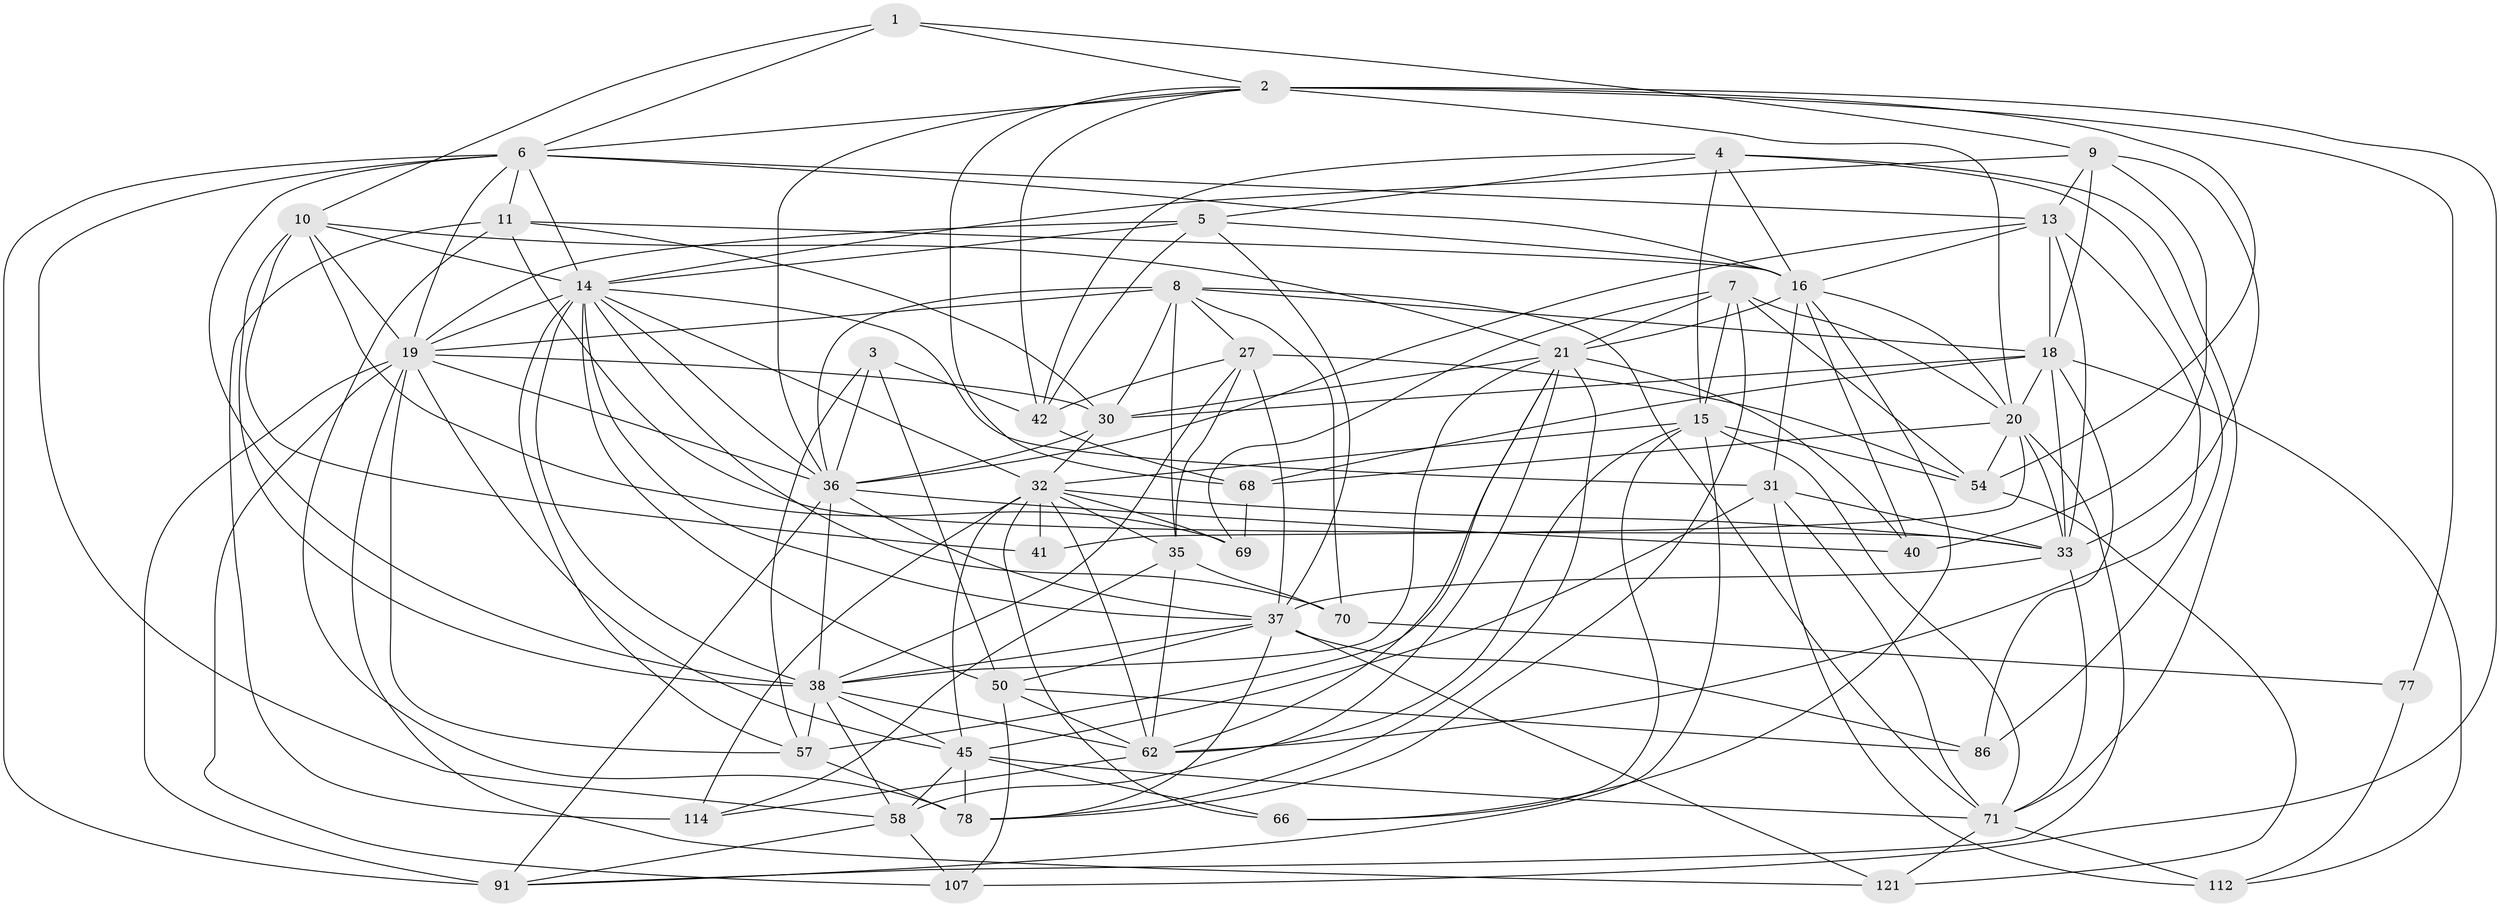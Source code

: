 // original degree distribution, {4: 1.0}
// Generated by graph-tools (version 1.1) at 2025/21/03/04/25 18:21:00]
// undirected, 50 vertices, 170 edges
graph export_dot {
graph [start="1"]
  node [color=gray90,style=filled];
  1;
  2 [super="+47+28"];
  3;
  4 [super="+48"];
  5 [super="+84"];
  6 [super="+17+12+74"];
  7 [super="+117"];
  8 [super="+52"];
  9 [super="+109"];
  10 [super="+116+102"];
  11 [super="+72"];
  13 [super="+60+59"];
  14 [super="+120+43+22+26"];
  15 [super="+115+64"];
  16 [super="+39+51"];
  18 [super="+85+75"];
  19 [super="+105+29+97"];
  20 [super="+87+24"];
  21 [super="+118+23"];
  27 [super="+103"];
  30 [super="+100+123"];
  31 [super="+88"];
  32 [super="+61+79+34"];
  33 [super="+56+101"];
  35 [super="+80"];
  36 [super="+55+92"];
  37 [super="+125+46+89"];
  38 [super="+90+113+63"];
  40;
  41;
  42 [super="+94"];
  45 [super="+81"];
  50 [super="+53"];
  54 [super="+83"];
  57 [super="+124"];
  58 [super="+104"];
  62 [super="+98+67"];
  66;
  68 [super="+110"];
  69;
  70;
  71 [super="+73"];
  77;
  78 [super="+119"];
  86;
  91 [super="+106"];
  107;
  112;
  114;
  121;
  1 -- 6;
  1 -- 9;
  1 -- 2;
  1 -- 10;
  2 -- 107;
  2 -- 36;
  2 -- 20;
  2 -- 68;
  2 -- 54;
  2 -- 77 [weight=2];
  2 -- 42;
  2 -- 6;
  3 -- 42;
  3 -- 50;
  3 -- 57;
  3 -- 36;
  4 -- 42;
  4 -- 86;
  4 -- 71;
  4 -- 5;
  4 -- 15;
  4 -- 16;
  5 -- 42;
  5 -- 14;
  5 -- 37;
  5 -- 19;
  5 -- 16;
  6 -- 16;
  6 -- 13;
  6 -- 38;
  6 -- 91;
  6 -- 14;
  6 -- 58;
  6 -- 19;
  6 -- 11;
  7 -- 20;
  7 -- 69;
  7 -- 54;
  7 -- 78;
  7 -- 15;
  7 -- 21;
  8 -- 30;
  8 -- 70;
  8 -- 71;
  8 -- 27;
  8 -- 19;
  8 -- 35;
  8 -- 36;
  8 -- 18;
  9 -- 13;
  9 -- 40;
  9 -- 14;
  9 -- 33;
  9 -- 18;
  10 -- 69;
  10 -- 41 [weight=2];
  10 -- 19;
  10 -- 38;
  10 -- 14;
  10 -- 21;
  11 -- 114;
  11 -- 78;
  11 -- 33;
  11 -- 30;
  11 -- 16;
  13 -- 62;
  13 -- 18;
  13 -- 36 [weight=2];
  13 -- 33;
  13 -- 16;
  14 -- 50;
  14 -- 70;
  14 -- 19;
  14 -- 57;
  14 -- 38 [weight=2];
  14 -- 37;
  14 -- 31;
  14 -- 36;
  14 -- 32;
  15 -- 91;
  15 -- 54;
  15 -- 32;
  15 -- 66;
  15 -- 71;
  15 -- 62;
  16 -- 40;
  16 -- 66;
  16 -- 21;
  16 -- 20;
  16 -- 31;
  18 -- 33;
  18 -- 68 [weight=2];
  18 -- 86;
  18 -- 112;
  18 -- 30;
  18 -- 20;
  19 -- 107;
  19 -- 91;
  19 -- 57;
  19 -- 45;
  19 -- 36;
  19 -- 121;
  19 -- 30;
  20 -- 54;
  20 -- 41;
  20 -- 33 [weight=2];
  20 -- 68;
  20 -- 91;
  21 -- 62;
  21 -- 78;
  21 -- 57;
  21 -- 58;
  21 -- 30;
  21 -- 38;
  21 -- 40;
  27 -- 42;
  27 -- 54;
  27 -- 37;
  27 -- 35;
  27 -- 38;
  30 -- 32 [weight=2];
  30 -- 36;
  31 -- 45;
  31 -- 112;
  31 -- 33;
  31 -- 71;
  32 -- 33;
  32 -- 69;
  32 -- 62;
  32 -- 114;
  32 -- 35;
  32 -- 41;
  32 -- 66;
  32 -- 45;
  33 -- 71;
  33 -- 37;
  35 -- 70;
  35 -- 62;
  35 -- 114;
  36 -- 37;
  36 -- 38;
  36 -- 91;
  36 -- 40;
  37 -- 86;
  37 -- 121;
  37 -- 38;
  37 -- 50;
  37 -- 78;
  38 -- 62;
  38 -- 57;
  38 -- 58;
  38 -- 45;
  42 -- 68;
  45 -- 66;
  45 -- 58;
  45 -- 78;
  45 -- 71;
  50 -- 107;
  50 -- 86;
  50 -- 62;
  54 -- 121;
  57 -- 78;
  58 -- 107;
  58 -- 91;
  62 -- 114;
  68 -- 69;
  70 -- 77;
  71 -- 112;
  71 -- 121;
  77 -- 112;
}

